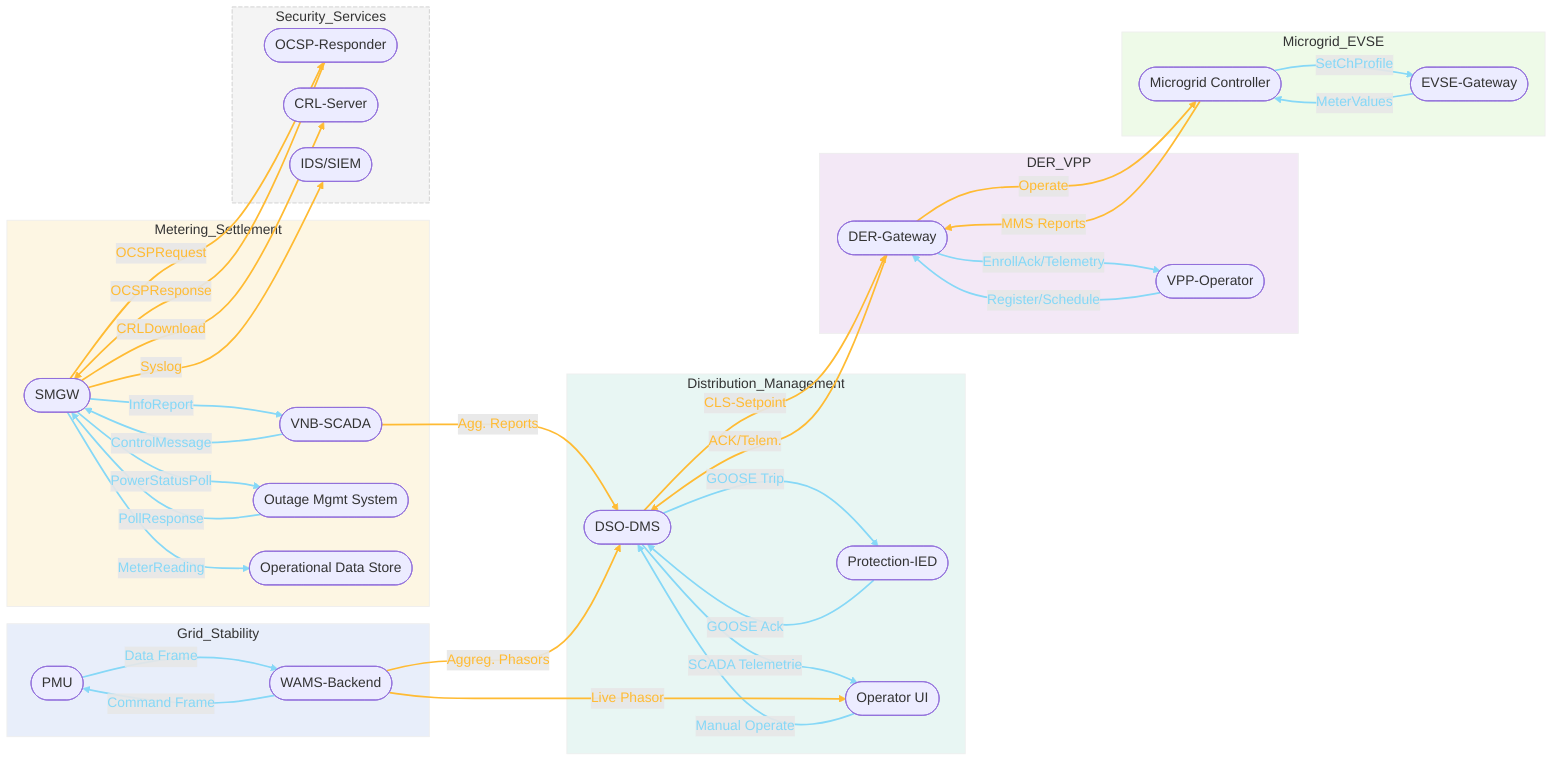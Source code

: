 %%{init:{'flowchart':{'nodeSpacing':30,'rankSpacing':40,'decorateLinks': true}}}%%
flowchart LR

  subgraph Metering_Settlement
    style Metering_Settlement fill:#fdf6e3,stroke:#eee,stroke-width:1px
    SMGW([SMGW])
    VNBSCADA([VNB-SCADA])
    OMS([Outage Mgmt System])
    ODS([Operational Data Store])
  end

  subgraph Distribution_Management
    style Distribution_Management fill:#e8f6f3,stroke:#eee,stroke-width:1px
    DSODMS([DSO-DMS])
    IED([Protection-IED])
    OperatorUI([Operator UI])
  end

  subgraph DER_VPP
    style DER_VPP fill:#f3e8f6,stroke:#eee,stroke-width:1px
    DERGW([DER-Gateway])
    VPP([VPP-Operator])
  end

  subgraph Grid_Stability
    style Grid_Stability fill:#e8eefa,stroke:#eee,stroke-width:1px
    PMU([PMU])
    WAMS([WAMS-Backend])
  end

  subgraph Microgrid_EVSE
    style Microgrid_EVSE fill:#eefae8,stroke:#eee,stroke-width:1px
    MC([Microgrid Controller])
    EVSE([EVSE-Gateway])
  end

  subgraph Security_Services
    style Security_Services fill:#f4f4f4,stroke:#ccc,stroke-width:1px,stroke-dasharray: 5 2
    OCSP([OCSP-Responder])
    CRL([CRL-Server])
    IDS([IDS/SIEM])
  end

  %% Verbindungen Metering
  SMGW -->|InfoReport| VNBSCADA
  VNBSCADA -->|ControlMessage| SMGW
  SMGW -->|PowerStatusPoll| OMS
  OMS -->|PollResponse| SMGW
  SMGW -->|MeterReading| ODS

  %% Verbindungen Distribution
  VNBSCADA -->|Agg. Reports| DSODMS
  DSODMS -->|GOOSE Trip| IED
  IED -->|GOOSE Ack| DSODMS
  DSODMS -->|SCADA Telemetrie| OperatorUI
  OperatorUI -->|Manual Operate| DSODMS

  %% Verbindungen DER & VPP
  DSODMS -->|CLS-Setpoint| DERGW
  DERGW -->|ACK/Telem.| DSODMS
  VPP -->|Register/Schedule| DERGW
  DERGW -->|EnrollAck/Telemetry| VPP

  %% Verbindungen Grid Stability
  PMU -->|Data Frame| WAMS
  WAMS -->|Command Frame| PMU
  WAMS -->|Aggreg. Phasors| DSODMS
  WAMS -->|Live Phasor| OperatorUI

  %% Verbindungen Microgrid
  MC -->|MMS Reports| DERGW
  DERGW -->|Operate| MC
  MC -->|SetChProfile| EVSE
  EVSE -->|MeterValues| MC

  %% Verbindungen Security
  SMGW -->|OCSPRequest| OCSP
  OCSP -->|OCSPResponse| SMGW
  SMGW -->|CRLDownload| CRL
  SMGW -->|Syslog| IDS

  %% Style-Definitionen
  linkStyle 5,10,11,16,17,18,19,22,23,24,25 stroke:#ffbb33,stroke-width:2px,color:#ffbb33
  linkStyle 0,1,2,3,4,6,7,8,9,12,13,14,15,20,21 stroke:#86d8f7,stroke-width:2px,color:#86d8f7